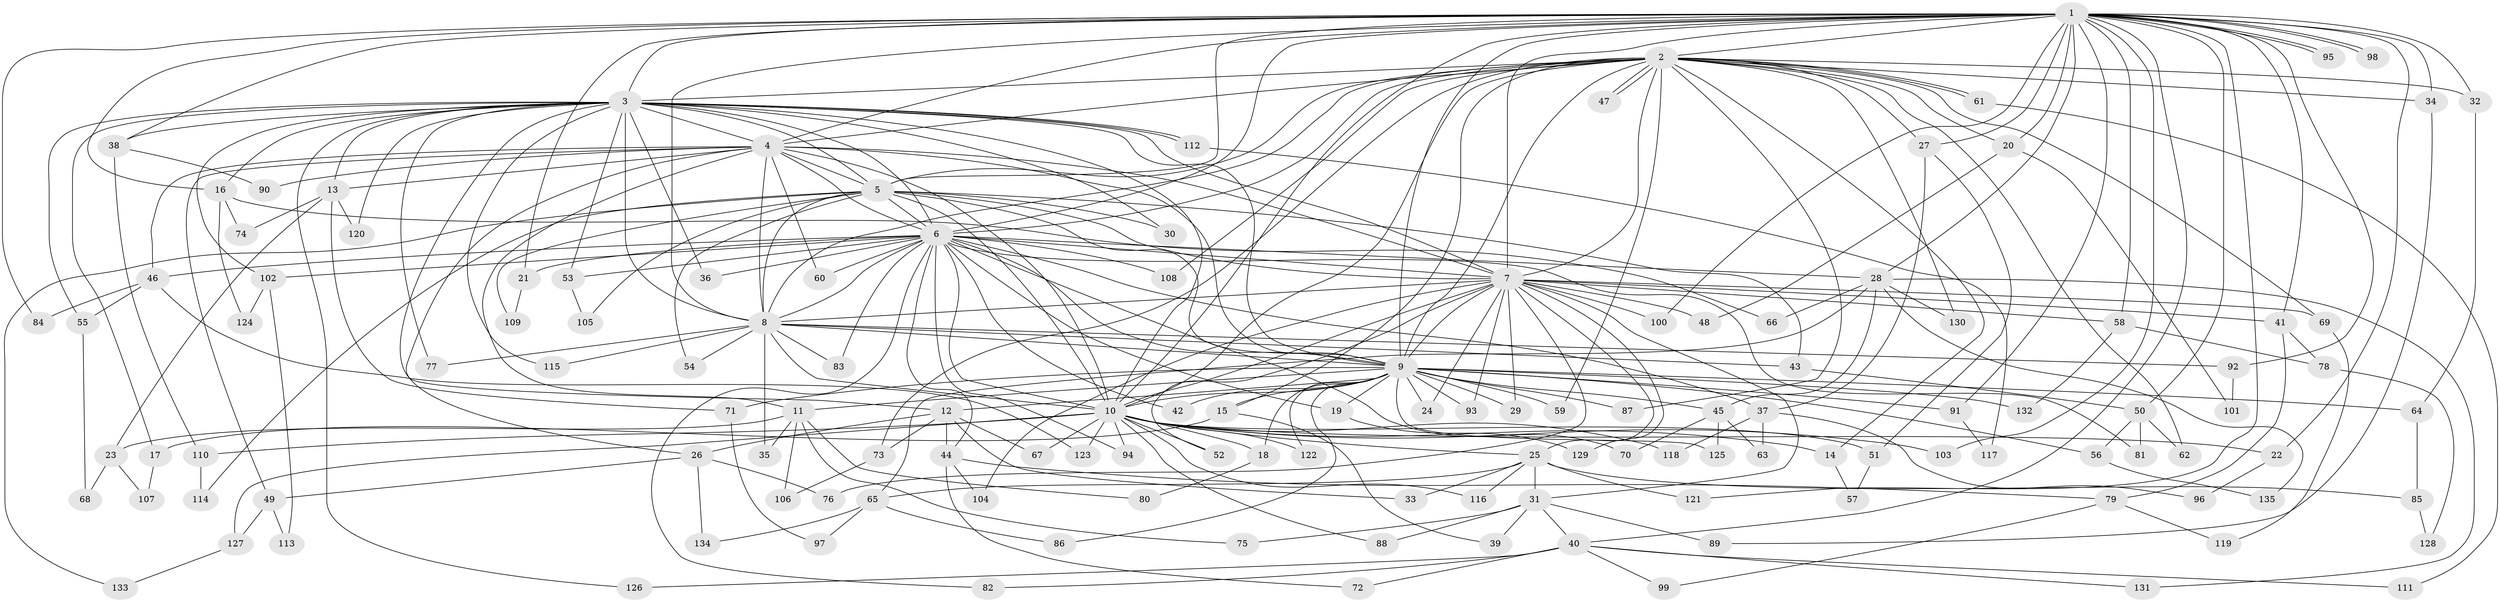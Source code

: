 // Generated by graph-tools (version 1.1) at 2025/13/03/09/25 04:13:58]
// undirected, 135 vertices, 295 edges
graph export_dot {
graph [start="1"]
  node [color=gray90,style=filled];
  1;
  2;
  3;
  4;
  5;
  6;
  7;
  8;
  9;
  10;
  11;
  12;
  13;
  14;
  15;
  16;
  17;
  18;
  19;
  20;
  21;
  22;
  23;
  24;
  25;
  26;
  27;
  28;
  29;
  30;
  31;
  32;
  33;
  34;
  35;
  36;
  37;
  38;
  39;
  40;
  41;
  42;
  43;
  44;
  45;
  46;
  47;
  48;
  49;
  50;
  51;
  52;
  53;
  54;
  55;
  56;
  57;
  58;
  59;
  60;
  61;
  62;
  63;
  64;
  65;
  66;
  67;
  68;
  69;
  70;
  71;
  72;
  73;
  74;
  75;
  76;
  77;
  78;
  79;
  80;
  81;
  82;
  83;
  84;
  85;
  86;
  87;
  88;
  89;
  90;
  91;
  92;
  93;
  94;
  95;
  96;
  97;
  98;
  99;
  100;
  101;
  102;
  103;
  104;
  105;
  106;
  107;
  108;
  109;
  110;
  111;
  112;
  113;
  114;
  115;
  116;
  117;
  118;
  119;
  120;
  121;
  122;
  123;
  124;
  125;
  126;
  127;
  128;
  129;
  130;
  131;
  132;
  133;
  134;
  135;
  1 -- 2;
  1 -- 3;
  1 -- 4;
  1 -- 5;
  1 -- 6;
  1 -- 7;
  1 -- 8;
  1 -- 9;
  1 -- 10;
  1 -- 16;
  1 -- 20;
  1 -- 21;
  1 -- 22;
  1 -- 27;
  1 -- 28;
  1 -- 32;
  1 -- 34;
  1 -- 38;
  1 -- 40;
  1 -- 41;
  1 -- 50;
  1 -- 58;
  1 -- 84;
  1 -- 91;
  1 -- 92;
  1 -- 95;
  1 -- 95;
  1 -- 98;
  1 -- 98;
  1 -- 100;
  1 -- 103;
  1 -- 121;
  2 -- 3;
  2 -- 4;
  2 -- 5;
  2 -- 6;
  2 -- 7;
  2 -- 8;
  2 -- 9;
  2 -- 10;
  2 -- 14;
  2 -- 15;
  2 -- 20;
  2 -- 27;
  2 -- 32;
  2 -- 34;
  2 -- 47;
  2 -- 47;
  2 -- 59;
  2 -- 61;
  2 -- 61;
  2 -- 62;
  2 -- 69;
  2 -- 73;
  2 -- 87;
  2 -- 108;
  2 -- 130;
  3 -- 4;
  3 -- 5;
  3 -- 6;
  3 -- 7;
  3 -- 8;
  3 -- 9;
  3 -- 10;
  3 -- 12;
  3 -- 13;
  3 -- 16;
  3 -- 17;
  3 -- 30;
  3 -- 36;
  3 -- 38;
  3 -- 53;
  3 -- 55;
  3 -- 77;
  3 -- 102;
  3 -- 112;
  3 -- 112;
  3 -- 115;
  3 -- 120;
  3 -- 126;
  4 -- 5;
  4 -- 6;
  4 -- 7;
  4 -- 8;
  4 -- 9;
  4 -- 10;
  4 -- 11;
  4 -- 13;
  4 -- 26;
  4 -- 46;
  4 -- 49;
  4 -- 60;
  4 -- 90;
  5 -- 6;
  5 -- 7;
  5 -- 8;
  5 -- 9;
  5 -- 10;
  5 -- 30;
  5 -- 43;
  5 -- 54;
  5 -- 105;
  5 -- 109;
  5 -- 114;
  5 -- 133;
  6 -- 7;
  6 -- 8;
  6 -- 9;
  6 -- 10;
  6 -- 19;
  6 -- 21;
  6 -- 28;
  6 -- 36;
  6 -- 37;
  6 -- 42;
  6 -- 44;
  6 -- 46;
  6 -- 53;
  6 -- 60;
  6 -- 70;
  6 -- 81;
  6 -- 82;
  6 -- 83;
  6 -- 94;
  6 -- 102;
  6 -- 108;
  7 -- 8;
  7 -- 9;
  7 -- 10;
  7 -- 24;
  7 -- 25;
  7 -- 29;
  7 -- 31;
  7 -- 41;
  7 -- 48;
  7 -- 52;
  7 -- 58;
  7 -- 69;
  7 -- 76;
  7 -- 93;
  7 -- 100;
  7 -- 104;
  7 -- 129;
  8 -- 9;
  8 -- 10;
  8 -- 35;
  8 -- 43;
  8 -- 54;
  8 -- 77;
  8 -- 83;
  8 -- 92;
  8 -- 115;
  9 -- 10;
  9 -- 11;
  9 -- 12;
  9 -- 15;
  9 -- 18;
  9 -- 19;
  9 -- 24;
  9 -- 29;
  9 -- 42;
  9 -- 45;
  9 -- 56;
  9 -- 59;
  9 -- 64;
  9 -- 71;
  9 -- 86;
  9 -- 87;
  9 -- 91;
  9 -- 93;
  9 -- 122;
  9 -- 125;
  9 -- 132;
  10 -- 14;
  10 -- 18;
  10 -- 22;
  10 -- 25;
  10 -- 51;
  10 -- 52;
  10 -- 67;
  10 -- 88;
  10 -- 94;
  10 -- 103;
  10 -- 110;
  10 -- 116;
  10 -- 118;
  10 -- 122;
  10 -- 123;
  10 -- 127;
  11 -- 23;
  11 -- 35;
  11 -- 75;
  11 -- 80;
  11 -- 106;
  12 -- 26;
  12 -- 33;
  12 -- 44;
  12 -- 67;
  12 -- 73;
  13 -- 23;
  13 -- 71;
  13 -- 74;
  13 -- 120;
  14 -- 57;
  15 -- 17;
  15 -- 39;
  16 -- 66;
  16 -- 74;
  16 -- 124;
  17 -- 107;
  18 -- 80;
  19 -- 129;
  20 -- 48;
  20 -- 101;
  21 -- 109;
  22 -- 96;
  23 -- 68;
  23 -- 107;
  25 -- 31;
  25 -- 33;
  25 -- 65;
  25 -- 85;
  25 -- 116;
  25 -- 121;
  26 -- 49;
  26 -- 76;
  26 -- 134;
  27 -- 37;
  27 -- 51;
  28 -- 45;
  28 -- 65;
  28 -- 66;
  28 -- 130;
  28 -- 131;
  28 -- 135;
  31 -- 39;
  31 -- 40;
  31 -- 75;
  31 -- 88;
  31 -- 89;
  32 -- 64;
  34 -- 89;
  37 -- 63;
  37 -- 96;
  37 -- 118;
  38 -- 90;
  38 -- 110;
  40 -- 72;
  40 -- 82;
  40 -- 99;
  40 -- 111;
  40 -- 126;
  40 -- 131;
  41 -- 78;
  41 -- 79;
  43 -- 50;
  44 -- 72;
  44 -- 79;
  44 -- 104;
  45 -- 63;
  45 -- 70;
  45 -- 125;
  46 -- 55;
  46 -- 84;
  46 -- 123;
  49 -- 113;
  49 -- 127;
  50 -- 56;
  50 -- 62;
  50 -- 81;
  51 -- 57;
  53 -- 105;
  55 -- 68;
  56 -- 135;
  58 -- 78;
  58 -- 132;
  61 -- 111;
  64 -- 85;
  65 -- 86;
  65 -- 97;
  65 -- 134;
  69 -- 119;
  71 -- 97;
  73 -- 106;
  78 -- 128;
  79 -- 99;
  79 -- 119;
  85 -- 128;
  91 -- 117;
  92 -- 101;
  102 -- 113;
  102 -- 124;
  110 -- 114;
  112 -- 117;
  127 -- 133;
}
